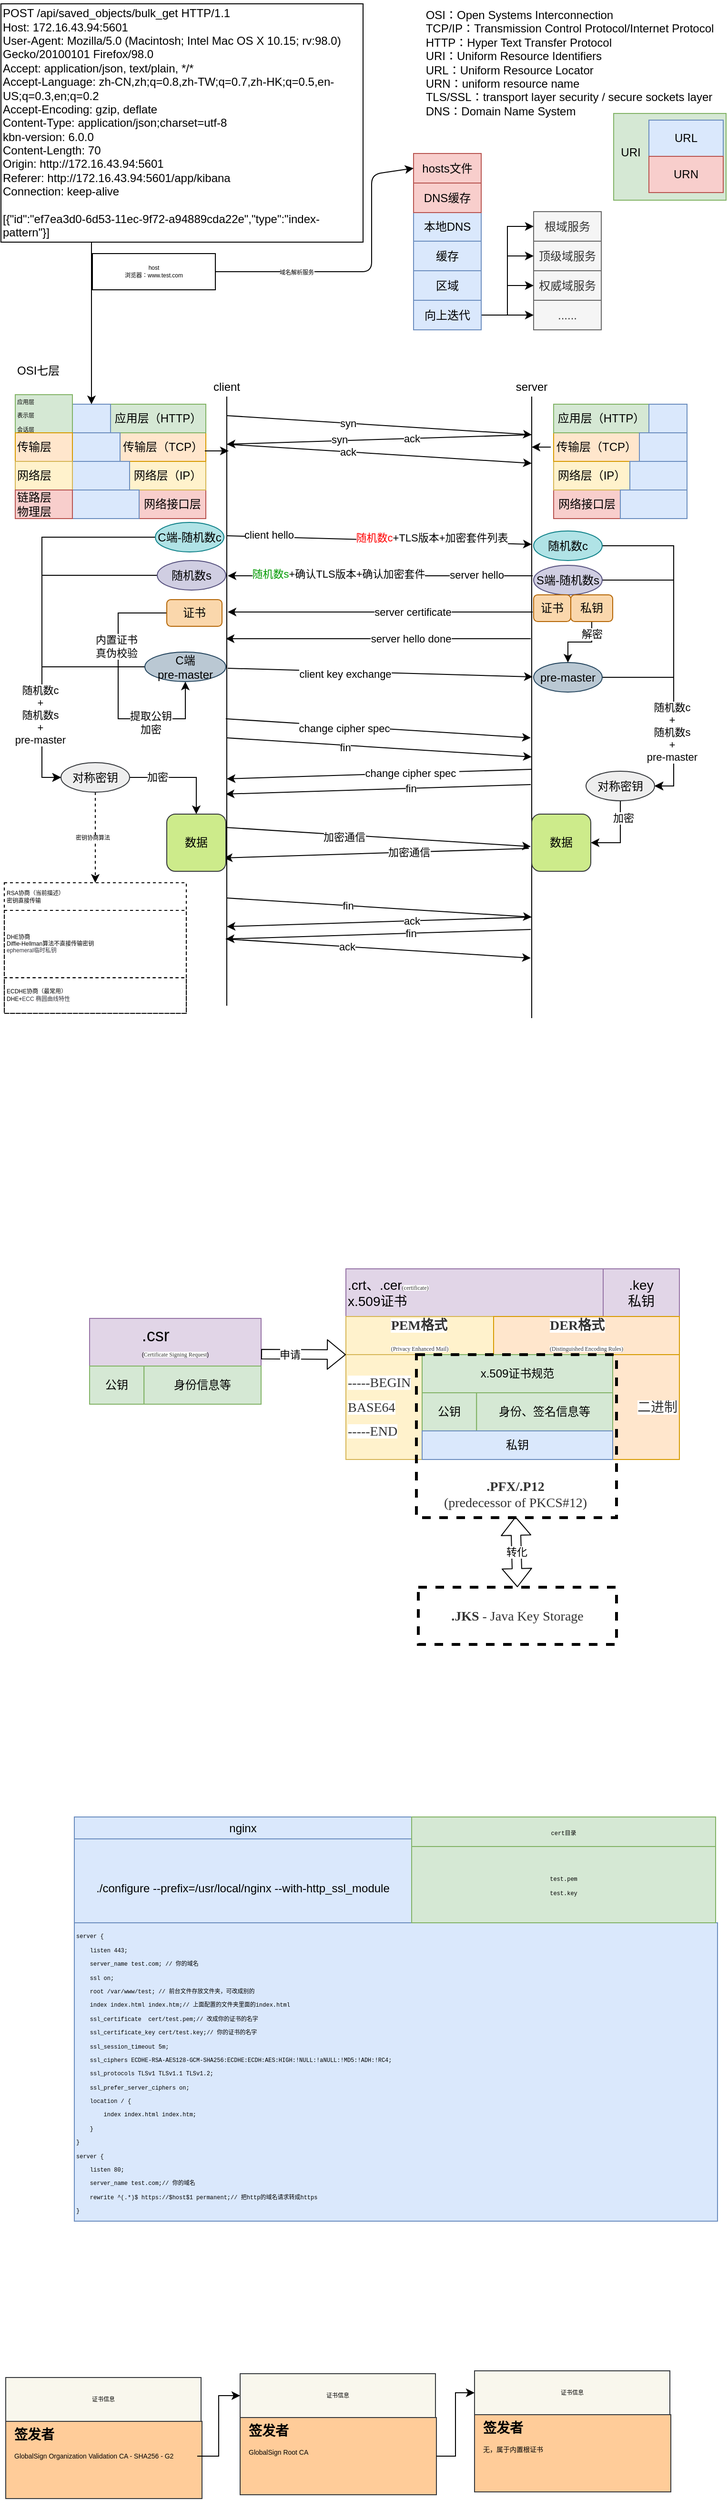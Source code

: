 <mxfile version="13.8.2" type="device"><diagram id="vs9ZXwXyqEQu5ruJ7bgq" name="Page-1"><mxGraphModel dx="1188" dy="549" grid="0" gridSize="10" guides="1" tooltips="1" connect="1" arrows="1" fold="1" page="1" pageScale="1" pageWidth="827" pageHeight="1169" math="0" shadow="0"><root><mxCell id="0"/><mxCell id="1" parent="0"/><mxCell id="n-oqoYggXqsUw763lheK-3" value="&lt;div style=&quot;text-align: left&quot;&gt;&lt;div&gt;OSI：Open Systems Interconnection&lt;/div&gt;&lt;div&gt;TCP/IP：Transmission Control Protocol/Internet Protocol&lt;/div&gt;&lt;div&gt;HTTP：Hyper Text Transfer Protocol&lt;/div&gt;&lt;div&gt;URI：Uniform Resource Identifiers&lt;/div&gt;&lt;div&gt;URL：Uniform Resource Locator&lt;/div&gt;&lt;div&gt;URN：uniform resource name&lt;/div&gt;&lt;div&gt;TLS/SSL：transport layer security / secure sockets layer&lt;/div&gt;&lt;div&gt;DNS：Domain Name System&amp;nbsp;&amp;nbsp;&lt;/div&gt;&lt;/div&gt;" style="text;html=1;strokeColor=none;fillColor=none;align=center;verticalAlign=middle;whiteSpace=wrap;rounded=0;" vertex="1" parent="1"><mxGeometry x="482" y="16" width="330" height="132" as="geometry"/></mxCell><mxCell id="n-oqoYggXqsUw763lheK-21" value="" style="group" vertex="1" connectable="0" parent="1"><mxGeometry x="125" y="440" width="140" height="120" as="geometry"/></mxCell><mxCell id="n-oqoYggXqsUw763lheK-7" value="网络接口层" style="rounded=0;whiteSpace=wrap;html=1;fillColor=#f8cecc;strokeColor=#b85450;" vertex="1" parent="n-oqoYggXqsUw763lheK-21"><mxGeometry x="70" y="90" width="70" height="30" as="geometry"/></mxCell><mxCell id="n-oqoYggXqsUw763lheK-8" value="网络层（IP）" style="rounded=0;whiteSpace=wrap;html=1;fillColor=#fff2cc;strokeColor=#d6b656;" vertex="1" parent="n-oqoYggXqsUw763lheK-21"><mxGeometry x="60" y="60" width="80" height="30" as="geometry"/></mxCell><mxCell id="n-oqoYggXqsUw763lheK-9" value="传输层（TCP）" style="rounded=0;whiteSpace=wrap;html=1;fillColor=#ffe6cc;strokeColor=#d79b00;" vertex="1" parent="n-oqoYggXqsUw763lheK-21"><mxGeometry x="50" y="30" width="90" height="30" as="geometry"/></mxCell><mxCell id="n-oqoYggXqsUw763lheK-10" value="应用层（HTTP）" style="rounded=0;whiteSpace=wrap;html=1;fillColor=#d5e8d4;strokeColor=#82b366;" vertex="1" parent="n-oqoYggXqsUw763lheK-21"><mxGeometry x="40" width="100" height="30" as="geometry"/></mxCell><mxCell id="n-oqoYggXqsUw763lheK-17" value="" style="rounded=0;whiteSpace=wrap;html=1;fillColor=#dae8fc;strokeColor=#6c8ebf;" vertex="1" parent="n-oqoYggXqsUw763lheK-21"><mxGeometry width="40" height="30" as="geometry"/></mxCell><mxCell id="n-oqoYggXqsUw763lheK-18" value="" style="rounded=0;whiteSpace=wrap;html=1;fillColor=#dae8fc;strokeColor=#6c8ebf;" vertex="1" parent="n-oqoYggXqsUw763lheK-21"><mxGeometry y="30" width="50" height="30" as="geometry"/></mxCell><mxCell id="n-oqoYggXqsUw763lheK-19" value="" style="rounded=0;whiteSpace=wrap;html=1;fillColor=#dae8fc;strokeColor=#6c8ebf;" vertex="1" parent="n-oqoYggXqsUw763lheK-21"><mxGeometry y="60" width="60" height="30" as="geometry"/></mxCell><mxCell id="n-oqoYggXqsUw763lheK-20" value="" style="rounded=0;whiteSpace=wrap;html=1;fillColor=#dae8fc;strokeColor=#6c8ebf;" vertex="1" parent="n-oqoYggXqsUw763lheK-21"><mxGeometry y="90" width="70" height="30" as="geometry"/></mxCell><mxCell id="n-oqoYggXqsUw763lheK-22" value="" style="group" vertex="1" connectable="0" parent="1"><mxGeometry x="630" y="440" width="140" height="120" as="geometry"/></mxCell><mxCell id="n-oqoYggXqsUw763lheK-1" value="网络接口层" style="rounded=0;whiteSpace=wrap;html=1;fillColor=#f8cecc;strokeColor=#b85450;" vertex="1" parent="n-oqoYggXqsUw763lheK-22"><mxGeometry y="90" width="70" height="30" as="geometry"/></mxCell><mxCell id="n-oqoYggXqsUw763lheK-4" value="网络层（IP）" style="rounded=0;whiteSpace=wrap;html=1;fillColor=#fff2cc;strokeColor=#d6b656;" vertex="1" parent="n-oqoYggXqsUw763lheK-22"><mxGeometry y="60" width="80" height="30" as="geometry"/></mxCell><mxCell id="n-oqoYggXqsUw763lheK-5" value="传输层（TCP）" style="rounded=0;whiteSpace=wrap;html=1;fillColor=#ffe6cc;strokeColor=#d79b00;" vertex="1" parent="n-oqoYggXqsUw763lheK-22"><mxGeometry y="30" width="90" height="30" as="geometry"/></mxCell><mxCell id="n-oqoYggXqsUw763lheK-6" value="应用层（HTTP）" style="rounded=0;whiteSpace=wrap;html=1;fillColor=#d5e8d4;strokeColor=#82b366;" vertex="1" parent="n-oqoYggXqsUw763lheK-22"><mxGeometry width="100" height="30" as="geometry"/></mxCell><mxCell id="n-oqoYggXqsUw763lheK-11" value="" style="rounded=0;whiteSpace=wrap;html=1;fillColor=#dae8fc;strokeColor=#6c8ebf;" vertex="1" parent="n-oqoYggXqsUw763lheK-22"><mxGeometry x="100" width="40" height="30" as="geometry"/></mxCell><mxCell id="n-oqoYggXqsUw763lheK-12" value="" style="rounded=0;whiteSpace=wrap;html=1;fillColor=#dae8fc;strokeColor=#6c8ebf;" vertex="1" parent="n-oqoYggXqsUw763lheK-22"><mxGeometry x="90" y="30" width="50" height="30" as="geometry"/></mxCell><mxCell id="n-oqoYggXqsUw763lheK-13" value="" style="rounded=0;whiteSpace=wrap;html=1;fillColor=#dae8fc;strokeColor=#6c8ebf;" vertex="1" parent="n-oqoYggXqsUw763lheK-22"><mxGeometry x="80" y="60" width="60" height="30" as="geometry"/></mxCell><mxCell id="n-oqoYggXqsUw763lheK-14" value="" style="rounded=0;whiteSpace=wrap;html=1;fillColor=#dae8fc;strokeColor=#6c8ebf;" vertex="1" parent="n-oqoYggXqsUw763lheK-22"><mxGeometry x="70" y="90" width="70" height="30" as="geometry"/></mxCell><mxCell id="n-oqoYggXqsUw763lheK-23" value="OSI七层" style="text;html=1;strokeColor=none;fillColor=none;align=left;verticalAlign=middle;whiteSpace=wrap;rounded=0;" vertex="1" parent="1"><mxGeometry x="65" y="390" width="60" height="30" as="geometry"/></mxCell><mxCell id="n-oqoYggXqsUw763lheK-24" value="&lt;font style=&quot;font-size: 6px&quot;&gt;应用层&lt;br&gt;表示层&lt;br&gt;会话层&lt;/font&gt;" style="text;html=1;strokeColor=#82b366;fillColor=#d5e8d4;align=left;verticalAlign=middle;whiteSpace=wrap;rounded=0;" vertex="1" parent="1"><mxGeometry x="65" y="430" width="60" height="40" as="geometry"/></mxCell><mxCell id="n-oqoYggXqsUw763lheK-25" value="传输层" style="text;html=1;strokeColor=#d79b00;fillColor=#ffe6cc;align=left;verticalAlign=middle;whiteSpace=wrap;rounded=0;" vertex="1" parent="1"><mxGeometry x="65" y="470" width="60" height="30" as="geometry"/></mxCell><mxCell id="n-oqoYggXqsUw763lheK-26" value="网络层" style="text;html=1;strokeColor=#d6b656;fillColor=#fff2cc;align=left;verticalAlign=middle;whiteSpace=wrap;rounded=0;" vertex="1" parent="1"><mxGeometry x="65" y="500" width="60" height="30" as="geometry"/></mxCell><mxCell id="n-oqoYggXqsUw763lheK-27" value="链路层&lt;br&gt;物理层" style="text;html=1;strokeColor=#b85450;fillColor=#f8cecc;align=left;verticalAlign=middle;whiteSpace=wrap;rounded=0;" vertex="1" parent="1"><mxGeometry x="65" y="530" width="60" height="30" as="geometry"/></mxCell><mxCell id="n-oqoYggXqsUw763lheK-30" style="edgeStyle=orthogonalEdgeStyle;rounded=0;orthogonalLoop=1;jettySize=auto;html=1;entryX=0.5;entryY=0;entryDx=0;entryDy=0;exitX=0.25;exitY=1;exitDx=0;exitDy=0;" edge="1" parent="1" source="n-oqoYggXqsUw763lheK-28" target="n-oqoYggXqsUw763lheK-17"><mxGeometry relative="1" as="geometry"/></mxCell><mxCell id="n-oqoYggXqsUw763lheK-28" value="&lt;div&gt;POST /api/saved_objects/bulk_get HTTP/1.1&lt;/div&gt;&lt;div&gt;Host: 172.16.43.94:5601&lt;/div&gt;&lt;div&gt;User-Agent: Mozilla/5.0 (Macintosh; Intel Mac OS X 10.15; rv:98.0) Gecko/20100101 Firefox/98.0&lt;/div&gt;&lt;div&gt;Accept: application/json, text/plain, */*&lt;/div&gt;&lt;div&gt;Accept-Language: zh-CN,zh;q=0.8,zh-TW;q=0.7,zh-HK;q=0.5,en-US;q=0.3,en;q=0.2&lt;/div&gt;&lt;div&gt;Accept-Encoding: gzip, deflate&lt;/div&gt;&lt;div&gt;Content-Type: application/json;charset=utf-8&lt;/div&gt;&lt;div&gt;kbn-version: 6.0.0&lt;/div&gt;&lt;div&gt;Content-Length: 70&lt;/div&gt;&lt;div&gt;Origin: http://172.16.43.94:5601&lt;/div&gt;&lt;div&gt;Referer: http://172.16.43.94:5601/app/kibana&lt;/div&gt;&lt;div&gt;Connection: keep-alive&lt;/div&gt;&lt;div&gt;&lt;br&gt;&lt;/div&gt;&lt;div&gt;[{&quot;id&quot;:&quot;ef7ea3d0-6d53-11ec-9f72-a94889cda22e&quot;,&quot;type&quot;:&quot;index-pattern&quot;}]&lt;/div&gt;" style="rounded=0;whiteSpace=wrap;html=1;fillColor=none;align=left;" vertex="1" parent="1"><mxGeometry x="50" y="20" width="380" height="250" as="geometry"/></mxCell><mxCell id="n-oqoYggXqsUw763lheK-31" value="" style="endArrow=none;html=1;" edge="1" parent="1"><mxGeometry width="50" height="50" relative="1" as="geometry"><mxPoint x="287" y="1071" as="sourcePoint"/><mxPoint x="287" y="432" as="targetPoint"/></mxGeometry></mxCell><mxCell id="n-oqoYggXqsUw763lheK-32" value="" style="endArrow=none;html=1;" edge="1" parent="1"><mxGeometry width="50" height="50" relative="1" as="geometry"><mxPoint x="607" y="1084" as="sourcePoint"/><mxPoint x="607" y="432" as="targetPoint"/></mxGeometry></mxCell><mxCell id="n-oqoYggXqsUw763lheK-34" style="edgeStyle=orthogonalEdgeStyle;rounded=0;orthogonalLoop=1;jettySize=auto;html=1;exitX=0;exitY=0.5;exitDx=0;exitDy=0;" edge="1" parent="1"><mxGeometry relative="1" as="geometry"><mxPoint x="607" y="485" as="targetPoint"/><mxPoint x="627" y="485" as="sourcePoint"/></mxGeometry></mxCell><mxCell id="n-oqoYggXqsUw763lheK-35" style="edgeStyle=orthogonalEdgeStyle;rounded=0;orthogonalLoop=1;jettySize=auto;html=1;" edge="1" parent="1"><mxGeometry relative="1" as="geometry"><mxPoint x="289" y="489" as="targetPoint"/><mxPoint x="264" y="489" as="sourcePoint"/></mxGeometry></mxCell><mxCell id="n-oqoYggXqsUw763lheK-36" value="client" style="text;html=1;strokeColor=none;fillColor=none;align=center;verticalAlign=middle;whiteSpace=wrap;rounded=0;" vertex="1" parent="1"><mxGeometry x="267" y="412" width="40" height="20" as="geometry"/></mxCell><mxCell id="n-oqoYggXqsUw763lheK-37" value="server" style="text;html=1;strokeColor=none;fillColor=none;align=center;verticalAlign=middle;whiteSpace=wrap;rounded=0;" vertex="1" parent="1"><mxGeometry x="587" y="412" width="40" height="20" as="geometry"/></mxCell><mxCell id="n-oqoYggXqsUw763lheK-38" value="" style="endArrow=classic;html=1;" edge="1" parent="1"><mxGeometry width="50" height="50" relative="1" as="geometry"><mxPoint x="287" y="452" as="sourcePoint"/><mxPoint x="607" y="472" as="targetPoint"/></mxGeometry></mxCell><mxCell id="n-oqoYggXqsUw763lheK-39" value="syn" style="edgeLabel;html=1;align=center;verticalAlign=middle;resizable=0;points=[];" vertex="1" connectable="0" parent="n-oqoYggXqsUw763lheK-38"><mxGeometry x="-0.212" relative="1" as="geometry"><mxPoint as="offset"/></mxGeometry></mxCell><mxCell id="n-oqoYggXqsUw763lheK-40" value="" style="endArrow=classic;html=1;" edge="1" parent="1"><mxGeometry width="50" height="50" relative="1" as="geometry"><mxPoint x="287" y="482" as="sourcePoint"/><mxPoint x="607" y="502" as="targetPoint"/></mxGeometry></mxCell><mxCell id="n-oqoYggXqsUw763lheK-41" value="ack" style="edgeLabel;html=1;align=center;verticalAlign=middle;resizable=0;points=[];" vertex="1" connectable="0" parent="n-oqoYggXqsUw763lheK-40"><mxGeometry x="-0.212" relative="1" as="geometry"><mxPoint as="offset"/></mxGeometry></mxCell><mxCell id="n-oqoYggXqsUw763lheK-42" value="" style="endArrow=classic;html=1;" edge="1" parent="1"><mxGeometry width="50" height="50" relative="1" as="geometry"><mxPoint x="607" y="472" as="sourcePoint"/><mxPoint x="287" y="482" as="targetPoint"/></mxGeometry></mxCell><mxCell id="n-oqoYggXqsUw763lheK-43" value="ack" style="edgeLabel;html=1;align=center;verticalAlign=middle;resizable=0;points=[];" vertex="1" connectable="0" parent="n-oqoYggXqsUw763lheK-42"><mxGeometry x="-0.212" relative="1" as="geometry"><mxPoint as="offset"/></mxGeometry></mxCell><mxCell id="n-oqoYggXqsUw763lheK-44" value="syn" style="edgeLabel;html=1;align=center;verticalAlign=middle;resizable=0;points=[];" vertex="1" connectable="0" parent="n-oqoYggXqsUw763lheK-42"><mxGeometry x="0.262" y="-2" relative="1" as="geometry"><mxPoint as="offset"/></mxGeometry></mxCell><mxCell id="n-oqoYggXqsUw763lheK-45" value="" style="endArrow=classic;html=1;" edge="1" parent="1"><mxGeometry width="50" height="50" relative="1" as="geometry"><mxPoint x="287" y="958" as="sourcePoint"/><mxPoint x="607" y="978" as="targetPoint"/></mxGeometry></mxCell><mxCell id="n-oqoYggXqsUw763lheK-46" value="fin" style="edgeLabel;html=1;align=center;verticalAlign=middle;resizable=0;points=[];" vertex="1" connectable="0" parent="n-oqoYggXqsUw763lheK-45"><mxGeometry x="-0.212" relative="1" as="geometry"><mxPoint as="offset"/></mxGeometry></mxCell><mxCell id="n-oqoYggXqsUw763lheK-47" value="" style="endArrow=classic;html=1;" edge="1" parent="1"><mxGeometry width="50" height="50" relative="1" as="geometry"><mxPoint x="286" y="1001" as="sourcePoint"/><mxPoint x="606" y="1021" as="targetPoint"/></mxGeometry></mxCell><mxCell id="n-oqoYggXqsUw763lheK-48" value="ack" style="edgeLabel;html=1;align=center;verticalAlign=middle;resizable=0;points=[];" vertex="1" connectable="0" parent="n-oqoYggXqsUw763lheK-47"><mxGeometry x="-0.212" relative="1" as="geometry"><mxPoint as="offset"/></mxGeometry></mxCell><mxCell id="n-oqoYggXqsUw763lheK-49" value="" style="endArrow=classic;html=1;" edge="1" parent="1"><mxGeometry width="50" height="50" relative="1" as="geometry"><mxPoint x="607" y="978" as="sourcePoint"/><mxPoint x="287" y="988" as="targetPoint"/></mxGeometry></mxCell><mxCell id="n-oqoYggXqsUw763lheK-50" value="ack" style="edgeLabel;html=1;align=center;verticalAlign=middle;resizable=0;points=[];" vertex="1" connectable="0" parent="n-oqoYggXqsUw763lheK-49"><mxGeometry x="-0.212" relative="1" as="geometry"><mxPoint as="offset"/></mxGeometry></mxCell><mxCell id="n-oqoYggXqsUw763lheK-52" value="" style="endArrow=classic;html=1;" edge="1" parent="1"><mxGeometry width="50" height="50" relative="1" as="geometry"><mxPoint x="606" y="991" as="sourcePoint"/><mxPoint x="286" y="1001" as="targetPoint"/></mxGeometry></mxCell><mxCell id="n-oqoYggXqsUw763lheK-53" value="fin" style="edgeLabel;html=1;align=center;verticalAlign=middle;resizable=0;points=[];" vertex="1" connectable="0" parent="n-oqoYggXqsUw763lheK-52"><mxGeometry x="-0.212" relative="1" as="geometry"><mxPoint as="offset"/></mxGeometry></mxCell><mxCell id="n-oqoYggXqsUw763lheK-89" value="" style="group" vertex="1" connectable="0" parent="1"><mxGeometry x="127" y="1922" width="675" height="424" as="geometry"/></mxCell><mxCell id="n-oqoYggXqsUw763lheK-84" value="&lt;div&gt;&lt;br/&gt;                ./configure --prefix=/usr/local/nginx --with-http_ssl_module&lt;br/&gt;              &lt;/div&gt;" style="rounded=0;whiteSpace=wrap;html=1;strokeWidth=1;fillColor=#dae8fc;strokeColor=#6c8ebf;" vertex="1" parent="n-oqoYggXqsUw763lheK-89"><mxGeometry y="23" width="354" height="88" as="geometry"/></mxCell><mxCell id="n-oqoYggXqsUw763lheK-85" value="&lt;pre style=&quot;margin-top: 0px ; margin-bottom: 0px ; padding: 0px ; transition-duration: 0.2s ; overflow: auto ; font-family: &amp;#34;courier new&amp;#34; , serif ; overflow-wrap: break-word&quot;&gt;&lt;font style=&quot;font-size: 6px&quot;&gt;server {&lt;br&gt;    listen 443;&lt;br&gt;    server_name test.com; // 你的域名&lt;br&gt;    ssl on;&lt;br&gt;    root /var/www/test; // 前台文件存放文件夹，可改成别的&lt;br&gt;    index index.html index.htm;// 上面配置的文件夹里面的index.html&lt;br&gt;    ssl_certificate  cert/test.pem;// 改成你的证书的名字&lt;br&gt;    ssl_certificate_key cert/test.key;// 你的证书的名字&lt;br&gt;    ssl_session_timeout 5m;&lt;br&gt;    ssl_ciphers ECDHE-RSA-AES128-GCM-SHA256:ECDHE:ECDH:AES:HIGH:!NULL:!aNULL:!MD5:!ADH:!RC4;&lt;br&gt;    ssl_protocols TLSv1 TLSv1.1 TLSv1.2;&lt;br&gt;    ssl_prefer_server_ciphers on;&lt;br&gt;    location / {&lt;br&gt;        index index.html index.htm;&lt;br&gt;    }&lt;br&gt;}&lt;br&gt;server {&lt;br&gt;    listen 80;&lt;br&gt;    server_name test.com;// 你的域名&lt;br&gt;    rewrite ^(.*)$ https://$host$1 permanent;// 把http的域名请求转成https&lt;br&gt;}&lt;/font&gt;&lt;/pre&gt;" style="rounded=0;whiteSpace=wrap;html=1;strokeWidth=1;fillColor=#dae8fc;align=left;strokeColor=#6c8ebf;" vertex="1" parent="n-oqoYggXqsUw763lheK-89"><mxGeometry y="111" width="675" height="313" as="geometry"/></mxCell><mxCell id="n-oqoYggXqsUw763lheK-86" value="&lt;div&gt;nginx&lt;/div&gt;" style="rounded=0;whiteSpace=wrap;html=1;strokeWidth=1;fillColor=#dae8fc;strokeColor=#6c8ebf;" vertex="1" parent="n-oqoYggXqsUw763lheK-89"><mxGeometry width="354" height="23" as="geometry"/></mxCell><mxCell id="n-oqoYggXqsUw763lheK-87" value="&lt;pre style=&quot;text-align: left ; margin-top: 0px ; margin-bottom: 0px ; padding: 0px ; transition-duration: 0.2s ; overflow: auto ; font-family: &amp;#34;courier new&amp;#34; , serif ; overflow-wrap: break-word&quot;&gt;&lt;span style=&quot;font-size: 6px ; white-space: normal&quot;&gt;test.pem&lt;/span&gt;&lt;br&gt;&lt;/pre&gt;&lt;pre style=&quot;text-align: left ; margin-top: 0px ; margin-bottom: 0px ; padding: 0px ; transition-duration: 0.2s ; overflow: auto ; font-family: &amp;#34;courier new&amp;#34; , serif ; overflow-wrap: break-word&quot;&gt;&lt;font style=&quot;font-size: 6px&quot;&gt;test.key&lt;/font&gt;&lt;/pre&gt;" style="rounded=0;whiteSpace=wrap;html=1;strokeWidth=1;fillColor=#d5e8d4;strokeColor=#82b366;" vertex="1" parent="n-oqoYggXqsUw763lheK-89"><mxGeometry x="354" y="31" width="319" height="80" as="geometry"/></mxCell><mxCell id="n-oqoYggXqsUw763lheK-88" value="&lt;pre style=&quot;text-align: left ; margin-top: 0px ; margin-bottom: 0px ; padding: 0px ; transition-duration: 0.2s ; overflow: auto ; font-family: &amp;#34;courier new&amp;#34; , serif ; overflow-wrap: break-word&quot;&gt;&lt;font style=&quot;font-size: 6px&quot;&gt;cert目录&lt;/font&gt;&lt;/pre&gt;" style="rounded=0;whiteSpace=wrap;html=1;strokeWidth=1;fillColor=#d5e8d4;strokeColor=#82b366;" vertex="1" parent="n-oqoYggXqsUw763lheK-89"><mxGeometry x="354" width="319" height="31" as="geometry"/></mxCell><mxCell id="n-oqoYggXqsUw763lheK-116" value="" style="group" vertex="1" connectable="0" parent="n-oqoYggXqsUw763lheK-89"><mxGeometry x="356" y="-1745" width="197" height="185" as="geometry"/></mxCell><mxCell id="n-oqoYggXqsUw763lheK-117" value="" style="group" vertex="1" connectable="0" parent="n-oqoYggXqsUw763lheK-116"><mxGeometry x="126" y="61" width="71" height="124" as="geometry"/></mxCell><mxCell id="n-oqoYggXqsUw763lheK-118" value="根域服务" style="rounded=0;whiteSpace=wrap;html=1;strokeWidth=1;fillColor=#f5f5f5;strokeColor=#666666;fontColor=#333333;" vertex="1" parent="n-oqoYggXqsUw763lheK-117"><mxGeometry width="71" height="31" as="geometry"/></mxCell><mxCell id="n-oqoYggXqsUw763lheK-119" value="顶级域服务" style="rounded=0;whiteSpace=wrap;html=1;strokeWidth=1;fillColor=#f5f5f5;strokeColor=#666666;fontColor=#333333;" vertex="1" parent="n-oqoYggXqsUw763lheK-117"><mxGeometry y="31" width="71" height="31" as="geometry"/></mxCell><mxCell id="n-oqoYggXqsUw763lheK-120" value="权威域服务" style="rounded=0;whiteSpace=wrap;html=1;strokeWidth=1;fillColor=#f5f5f5;strokeColor=#666666;fontColor=#333333;" vertex="1" parent="n-oqoYggXqsUw763lheK-117"><mxGeometry y="62" width="71" height="31" as="geometry"/></mxCell><mxCell id="n-oqoYggXqsUw763lheK-121" value="......" style="rounded=0;whiteSpace=wrap;html=1;strokeWidth=1;fillColor=#f5f5f5;strokeColor=#666666;fontColor=#333333;" vertex="1" parent="n-oqoYggXqsUw763lheK-117"><mxGeometry y="93" width="71" height="31" as="geometry"/></mxCell><mxCell id="n-oqoYggXqsUw763lheK-122" style="edgeStyle=orthogonalEdgeStyle;rounded=0;orthogonalLoop=1;jettySize=auto;html=1;entryX=0;entryY=0.5;entryDx=0;entryDy=0;" edge="1" parent="n-oqoYggXqsUw763lheK-116" source="n-oqoYggXqsUw763lheK-130" target="n-oqoYggXqsUw763lheK-118"><mxGeometry relative="1" as="geometry"/></mxCell><mxCell id="n-oqoYggXqsUw763lheK-123" style="edgeStyle=orthogonalEdgeStyle;rounded=0;orthogonalLoop=1;jettySize=auto;html=1;entryX=0;entryY=0.5;entryDx=0;entryDy=0;" edge="1" parent="n-oqoYggXqsUw763lheK-116" source="n-oqoYggXqsUw763lheK-130" target="n-oqoYggXqsUw763lheK-119"><mxGeometry relative="1" as="geometry"/></mxCell><mxCell id="n-oqoYggXqsUw763lheK-124" style="edgeStyle=orthogonalEdgeStyle;rounded=0;orthogonalLoop=1;jettySize=auto;html=1;entryX=0;entryY=0.5;entryDx=0;entryDy=0;" edge="1" parent="n-oqoYggXqsUw763lheK-116" source="n-oqoYggXqsUw763lheK-130" target="n-oqoYggXqsUw763lheK-120"><mxGeometry relative="1" as="geometry"/></mxCell><mxCell id="n-oqoYggXqsUw763lheK-125" style="edgeStyle=orthogonalEdgeStyle;rounded=0;orthogonalLoop=1;jettySize=auto;html=1;" edge="1" parent="n-oqoYggXqsUw763lheK-116" source="n-oqoYggXqsUw763lheK-130" target="n-oqoYggXqsUw763lheK-121"><mxGeometry relative="1" as="geometry"/></mxCell><mxCell id="n-oqoYggXqsUw763lheK-126" value="" style="group" vertex="1" connectable="0" parent="n-oqoYggXqsUw763lheK-116"><mxGeometry y="61" width="71" height="124" as="geometry"/></mxCell><mxCell id="n-oqoYggXqsUw763lheK-127" value="本地DNS" style="rounded=0;whiteSpace=wrap;html=1;strokeWidth=1;fillColor=#dae8fc;strokeColor=#6c8ebf;" vertex="1" parent="n-oqoYggXqsUw763lheK-126"><mxGeometry width="71" height="31" as="geometry"/></mxCell><mxCell id="n-oqoYggXqsUw763lheK-128" value="缓存" style="rounded=0;whiteSpace=wrap;html=1;strokeWidth=1;fillColor=#dae8fc;strokeColor=#6c8ebf;" vertex="1" parent="n-oqoYggXqsUw763lheK-126"><mxGeometry y="31" width="71" height="31" as="geometry"/></mxCell><mxCell id="n-oqoYggXqsUw763lheK-129" value="区域" style="rounded=0;whiteSpace=wrap;html=1;strokeWidth=1;fillColor=#dae8fc;strokeColor=#6c8ebf;" vertex="1" parent="n-oqoYggXqsUw763lheK-126"><mxGeometry y="62" width="71" height="31" as="geometry"/></mxCell><mxCell id="n-oqoYggXqsUw763lheK-130" value="向上迭代" style="rounded=0;whiteSpace=wrap;html=1;strokeWidth=1;fillColor=#dae8fc;strokeColor=#6c8ebf;" vertex="1" parent="n-oqoYggXqsUw763lheK-126"><mxGeometry y="93" width="71" height="31" as="geometry"/></mxCell><mxCell id="n-oqoYggXqsUw763lheK-131" value="" style="group" vertex="1" connectable="0" parent="n-oqoYggXqsUw763lheK-116"><mxGeometry width="71" height="62" as="geometry"/></mxCell><mxCell id="n-oqoYggXqsUw763lheK-132" value="hosts文件" style="rounded=0;whiteSpace=wrap;html=1;strokeWidth=1;fillColor=#f8cecc;strokeColor=#b85450;" vertex="1" parent="n-oqoYggXqsUw763lheK-131"><mxGeometry width="71" height="31" as="geometry"/></mxCell><mxCell id="n-oqoYggXqsUw763lheK-133" value="DNS缓存" style="rounded=0;whiteSpace=wrap;html=1;strokeWidth=1;fillColor=#f8cecc;strokeColor=#b85450;" vertex="1" parent="n-oqoYggXqsUw763lheK-131"><mxGeometry y="31" width="71" height="31" as="geometry"/></mxCell><mxCell id="n-oqoYggXqsUw763lheK-96" value="" style="group" vertex="1" connectable="0" parent="1"><mxGeometry x="693" y="135" width="118" height="91" as="geometry"/></mxCell><mxCell id="n-oqoYggXqsUw763lheK-94" value="" style="rounded=0;whiteSpace=wrap;html=1;strokeWidth=1;fillColor=#d5e8d4;strokeColor=#82b366;" vertex="1" parent="n-oqoYggXqsUw763lheK-96"><mxGeometry width="118" height="91" as="geometry"/></mxCell><mxCell id="n-oqoYggXqsUw763lheK-91" value="URL" style="rounded=0;whiteSpace=wrap;html=1;strokeWidth=1;fillColor=#dae8fc;strokeColor=#6c8ebf;" vertex="1" parent="n-oqoYggXqsUw763lheK-96"><mxGeometry x="37" y="7" width="78" height="38" as="geometry"/></mxCell><mxCell id="n-oqoYggXqsUw763lheK-92" value="URN" style="rounded=0;whiteSpace=wrap;html=1;strokeWidth=1;fillColor=#f8cecc;strokeColor=#b85450;" vertex="1" parent="n-oqoYggXqsUw763lheK-96"><mxGeometry x="37" y="45" width="78" height="38" as="geometry"/></mxCell><mxCell id="n-oqoYggXqsUw763lheK-95" value="URI" style="text;html=1;strokeColor=none;fillColor=none;align=center;verticalAlign=middle;whiteSpace=wrap;rounded=0;" vertex="1" parent="n-oqoYggXqsUw763lheK-96"><mxGeometry y="31" width="36" height="20" as="geometry"/></mxCell><mxCell id="n-oqoYggXqsUw763lheK-137" value="&lt;font color=&quot;#ff0000&quot;&gt;随机数c&lt;/font&gt;+TLS版本+加密套件列表" style="endArrow=classic;html=1;" edge="1" parent="1"><mxGeometry x="0.342" y="4" width="50" height="50" relative="1" as="geometry"><mxPoint x="287" y="578" as="sourcePoint"/><mxPoint x="607" y="587" as="targetPoint"/><mxPoint as="offset"/></mxGeometry></mxCell><mxCell id="n-oqoYggXqsUw763lheK-150" value="client hello" style="edgeLabel;html=1;align=center;verticalAlign=middle;resizable=0;points=[];" vertex="1" connectable="0" parent="n-oqoYggXqsUw763lheK-137"><mxGeometry x="-0.726" y="2" relative="1" as="geometry"><mxPoint as="offset"/></mxGeometry></mxCell><mxCell id="n-oqoYggXqsUw763lheK-139" value="" style="endArrow=classic;html=1;" edge="1" parent="1"><mxGeometry width="50" height="50" relative="1" as="geometry"><mxPoint x="288" y="717" as="sourcePoint"/><mxPoint x="608" y="726" as="targetPoint"/></mxGeometry></mxCell><mxCell id="n-oqoYggXqsUw763lheK-140" value="client key exchange" style="edgeLabel;html=1;align=center;verticalAlign=middle;resizable=0;points=[];" vertex="1" connectable="0" parent="n-oqoYggXqsUw763lheK-139"><mxGeometry x="-0.212" relative="1" as="geometry"><mxPoint x="-2.75" y="2.14" as="offset"/></mxGeometry></mxCell><mxCell id="n-oqoYggXqsUw763lheK-141" value="" style="endArrow=classic;html=1;" edge="1" parent="1"><mxGeometry width="50" height="50" relative="1" as="geometry"><mxPoint x="608" y="620" as="sourcePoint"/><mxPoint x="288" y="620" as="targetPoint"/></mxGeometry></mxCell><mxCell id="n-oqoYggXqsUw763lheK-142" value="server hello" style="edgeLabel;html=1;align=center;verticalAlign=middle;resizable=0;points=[];" vertex="1" connectable="0" parent="n-oqoYggXqsUw763lheK-141"><mxGeometry x="-0.212" relative="1" as="geometry"><mxPoint x="66.94" y="-0.94" as="offset"/></mxGeometry></mxCell><mxCell id="n-oqoYggXqsUw763lheK-151" value="&lt;font color=&quot;#009900&quot;&gt;随机数s&lt;/font&gt;+确认TLS版本+确认加密套件" style="edgeLabel;html=1;align=center;verticalAlign=middle;resizable=0;points=[];" vertex="1" connectable="0" parent="n-oqoYggXqsUw763lheK-141"><mxGeometry x="0.7" relative="1" as="geometry"><mxPoint x="67.87" y="-2.5" as="offset"/></mxGeometry></mxCell><mxCell id="n-oqoYggXqsUw763lheK-144" value="" style="endArrow=classic;html=1;" edge="1" parent="1"><mxGeometry width="50" height="50" relative="1" as="geometry"><mxPoint x="608" y="658" as="sourcePoint"/><mxPoint x="288" y="658" as="targetPoint"/></mxGeometry></mxCell><mxCell id="n-oqoYggXqsUw763lheK-145" value="server certificate" style="edgeLabel;html=1;align=center;verticalAlign=middle;resizable=0;points=[];" vertex="1" connectable="0" parent="n-oqoYggXqsUw763lheK-144"><mxGeometry x="-0.212" relative="1" as="geometry"><mxPoint as="offset"/></mxGeometry></mxCell><mxCell id="n-oqoYggXqsUw763lheK-147" value="" style="endArrow=classic;html=1;" edge="1" parent="1"><mxGeometry width="50" height="50" relative="1" as="geometry"><mxPoint x="606" y="686" as="sourcePoint"/><mxPoint x="286" y="686" as="targetPoint"/></mxGeometry></mxCell><mxCell id="n-oqoYggXqsUw763lheK-148" value="server hello done" style="edgeLabel;html=1;align=center;verticalAlign=middle;resizable=0;points=[];" vertex="1" connectable="0" parent="n-oqoYggXqsUw763lheK-147"><mxGeometry x="-0.212" relative="1" as="geometry"><mxPoint as="offset"/></mxGeometry></mxCell><mxCell id="n-oqoYggXqsUw763lheK-152" value="" style="endArrow=classic;html=1;" edge="1" parent="1"><mxGeometry width="50" height="50" relative="1" as="geometry"><mxPoint x="286" y="770" as="sourcePoint"/><mxPoint x="606" y="790" as="targetPoint"/></mxGeometry></mxCell><mxCell id="n-oqoYggXqsUw763lheK-153" value="change cipher spec" style="edgeLabel;html=1;align=center;verticalAlign=middle;resizable=0;points=[];" vertex="1" connectable="0" parent="n-oqoYggXqsUw763lheK-152"><mxGeometry x="-0.212" relative="1" as="geometry"><mxPoint x="-2.75" y="2.14" as="offset"/></mxGeometry></mxCell><mxCell id="n-oqoYggXqsUw763lheK-154" value="" style="endArrow=classic;html=1;" edge="1" parent="1"><mxGeometry width="50" height="50" relative="1" as="geometry"><mxPoint x="287" y="790" as="sourcePoint"/><mxPoint x="607" y="810" as="targetPoint"/></mxGeometry></mxCell><mxCell id="n-oqoYggXqsUw763lheK-155" value="fin" style="edgeLabel;html=1;align=center;verticalAlign=middle;resizable=0;points=[];" vertex="1" connectable="0" parent="n-oqoYggXqsUw763lheK-154"><mxGeometry x="-0.212" relative="1" as="geometry"><mxPoint x="-2.75" y="2.14" as="offset"/></mxGeometry></mxCell><mxCell id="n-oqoYggXqsUw763lheK-156" value="" style="endArrow=classic;html=1;" edge="1" parent="1"><mxGeometry width="50" height="50" relative="1" as="geometry"><mxPoint x="607" y="823" as="sourcePoint"/><mxPoint x="287" y="833" as="targetPoint"/></mxGeometry></mxCell><mxCell id="n-oqoYggXqsUw763lheK-157" value="change cipher spec&amp;nbsp;" style="edgeLabel;html=1;align=center;verticalAlign=middle;resizable=0;points=[];" vertex="1" connectable="0" parent="n-oqoYggXqsUw763lheK-156"><mxGeometry x="-0.212" relative="1" as="geometry"><mxPoint as="offset"/></mxGeometry></mxCell><mxCell id="n-oqoYggXqsUw763lheK-158" value="" style="endArrow=classic;html=1;" edge="1" parent="1"><mxGeometry width="50" height="50" relative="1" as="geometry"><mxPoint x="606" y="839" as="sourcePoint"/><mxPoint x="286" y="849" as="targetPoint"/></mxGeometry></mxCell><mxCell id="n-oqoYggXqsUw763lheK-159" value="fin" style="edgeLabel;html=1;align=center;verticalAlign=middle;resizable=0;points=[];" vertex="1" connectable="0" parent="n-oqoYggXqsUw763lheK-158"><mxGeometry x="-0.212" relative="1" as="geometry"><mxPoint as="offset"/></mxGeometry></mxCell><mxCell id="n-oqoYggXqsUw763lheK-160" value="" style="endArrow=classic;html=1;" edge="1" parent="1"><mxGeometry width="50" height="50" relative="1" as="geometry"><mxPoint x="286" y="884" as="sourcePoint"/><mxPoint x="606" y="904" as="targetPoint"/></mxGeometry></mxCell><mxCell id="n-oqoYggXqsUw763lheK-161" value="加密通信" style="edgeLabel;html=1;align=center;verticalAlign=middle;resizable=0;points=[];" vertex="1" connectable="0" parent="n-oqoYggXqsUw763lheK-160"><mxGeometry x="-0.212" relative="1" as="geometry"><mxPoint x="-2.75" y="2.14" as="offset"/></mxGeometry></mxCell><mxCell id="n-oqoYggXqsUw763lheK-162" value="" style="endArrow=classic;html=1;" edge="1" parent="1"><mxGeometry width="50" height="50" relative="1" as="geometry"><mxPoint x="604" y="906" as="sourcePoint"/><mxPoint x="284" y="916" as="targetPoint"/></mxGeometry></mxCell><mxCell id="n-oqoYggXqsUw763lheK-163" value="加密通信" style="edgeLabel;html=1;align=center;verticalAlign=middle;resizable=0;points=[];" vertex="1" connectable="0" parent="n-oqoYggXqsUw763lheK-162"><mxGeometry x="-0.212" relative="1" as="geometry"><mxPoint as="offset"/></mxGeometry></mxCell><mxCell id="n-oqoYggXqsUw763lheK-171" style="edgeStyle=orthogonalEdgeStyle;rounded=0;orthogonalLoop=1;jettySize=auto;html=1;entryX=0;entryY=0.5;entryDx=0;entryDy=0;exitX=0;exitY=0.5;exitDx=0;exitDy=0;" edge="1" parent="1" source="n-oqoYggXqsUw763lheK-164" target="n-oqoYggXqsUw763lheK-166"><mxGeometry relative="1" as="geometry"/></mxCell><mxCell id="n-oqoYggXqsUw763lheK-164" value="C端-随机数c" style="ellipse;whiteSpace=wrap;html=1;strokeWidth=1;fillColor=#b0e3e6;strokeColor=#0e8088;" vertex="1" parent="1"><mxGeometry x="212" y="564" width="72" height="31" as="geometry"/></mxCell><mxCell id="n-oqoYggXqsUw763lheK-172" style="edgeStyle=orthogonalEdgeStyle;rounded=0;orthogonalLoop=1;jettySize=auto;html=1;entryX=0;entryY=0.5;entryDx=0;entryDy=0;exitX=0;exitY=0.5;exitDx=0;exitDy=0;" edge="1" parent="1" source="n-oqoYggXqsUw763lheK-165" target="n-oqoYggXqsUw763lheK-166"><mxGeometry relative="1" as="geometry"/></mxCell><mxCell id="n-oqoYggXqsUw763lheK-165" value="随机数s" style="ellipse;whiteSpace=wrap;html=1;strokeWidth=1;fillColor=#d0cee2;strokeColor=#56517e;" vertex="1" parent="1"><mxGeometry x="214" y="604" width="72" height="31" as="geometry"/></mxCell><mxCell id="n-oqoYggXqsUw763lheK-181" style="edgeStyle=orthogonalEdgeStyle;rounded=0;orthogonalLoop=1;jettySize=auto;html=1;entryX=0.5;entryY=0;entryDx=0;entryDy=0;" edge="1" parent="1" source="n-oqoYggXqsUw763lheK-166" target="n-oqoYggXqsUw763lheK-180"><mxGeometry relative="1" as="geometry"/></mxCell><mxCell id="n-oqoYggXqsUw763lheK-182" value="加密" style="edgeLabel;html=1;align=center;verticalAlign=middle;resizable=0;points=[];" vertex="1" connectable="0" parent="n-oqoYggXqsUw763lheK-181"><mxGeometry x="-0.465" y="2" relative="1" as="geometry"><mxPoint y="1" as="offset"/></mxGeometry></mxCell><mxCell id="n-oqoYggXqsUw763lheK-203" style="edgeStyle=orthogonalEdgeStyle;rounded=0;orthogonalLoop=1;jettySize=auto;html=1;entryX=0.5;entryY=0;entryDx=0;entryDy=0;fontFamily=Helvetica;fontSize=6;dashed=1;" edge="1" parent="1" source="n-oqoYggXqsUw763lheK-166" target="n-oqoYggXqsUw763lheK-199"><mxGeometry relative="1" as="geometry"/></mxCell><mxCell id="n-oqoYggXqsUw763lheK-204" value="密钥协商算法" style="edgeLabel;html=1;align=center;verticalAlign=middle;resizable=0;points=[];fontSize=6;fontFamily=Helvetica;" vertex="1" connectable="0" parent="n-oqoYggXqsUw763lheK-203"><mxGeometry x="0.013" y="-3" relative="1" as="geometry"><mxPoint as="offset"/></mxGeometry></mxCell><mxCell id="n-oqoYggXqsUw763lheK-166" value="对称密钥" style="ellipse;whiteSpace=wrap;html=1;strokeWidth=1;fillColor=#eeeeee;strokeColor=#36393d;" vertex="1" parent="1"><mxGeometry x="113" y="816" width="72" height="31" as="geometry"/></mxCell><mxCell id="n-oqoYggXqsUw763lheK-174" style="edgeStyle=orthogonalEdgeStyle;rounded=0;orthogonalLoop=1;jettySize=auto;html=1;exitX=0;exitY=0.5;exitDx=0;exitDy=0;entryX=0.5;entryY=1;entryDx=0;entryDy=0;" edge="1" parent="1" source="n-oqoYggXqsUw763lheK-170" target="n-oqoYggXqsUw763lheK-173"><mxGeometry relative="1" as="geometry"><mxPoint x="224" y="788" as="targetPoint"/><Array as="points"><mxPoint x="173" y="659"/><mxPoint x="173" y="770"/><mxPoint x="244" y="770"/></Array></mxGeometry></mxCell><mxCell id="n-oqoYggXqsUw763lheK-177" value="内置证书&lt;br&gt;真伪校验" style="edgeLabel;html=1;align=center;verticalAlign=middle;resizable=0;points=[];" vertex="1" connectable="0" parent="n-oqoYggXqsUw763lheK-174"><mxGeometry x="-0.562" y="14" relative="1" as="geometry"><mxPoint x="-16.43" y="26" as="offset"/></mxGeometry></mxCell><mxCell id="n-oqoYggXqsUw763lheK-179" value="提取公钥&lt;br&gt;加密" style="edgeLabel;html=1;align=center;verticalAlign=middle;resizable=0;points=[];" vertex="1" connectable="0" parent="n-oqoYggXqsUw763lheK-174"><mxGeometry x="0.356" y="-1" relative="1" as="geometry"><mxPoint x="12" y="3" as="offset"/></mxGeometry></mxCell><mxCell id="n-oqoYggXqsUw763lheK-170" value="证书" style="rounded=1;whiteSpace=wrap;html=1;strokeWidth=1;fillColor=#fad7ac;strokeColor=#b46504;" vertex="1" parent="1"><mxGeometry x="224" y="645" width="58" height="28" as="geometry"/></mxCell><mxCell id="n-oqoYggXqsUw763lheK-175" style="edgeStyle=orthogonalEdgeStyle;rounded=0;orthogonalLoop=1;jettySize=auto;html=1;entryX=0;entryY=0.5;entryDx=0;entryDy=0;" edge="1" parent="1" source="n-oqoYggXqsUw763lheK-173" target="n-oqoYggXqsUw763lheK-166"><mxGeometry relative="1" as="geometry"/></mxCell><mxCell id="n-oqoYggXqsUw763lheK-176" value="随机数c&lt;br&gt;+&lt;br&gt;随机数s&lt;br&gt;+&lt;br&gt;pre-master" style="edgeLabel;html=1;align=center;verticalAlign=middle;resizable=0;points=[];" vertex="1" connectable="0" parent="n-oqoYggXqsUw763lheK-175"><mxGeometry x="0.299" y="-2" relative="1" as="geometry"><mxPoint as="offset"/></mxGeometry></mxCell><mxCell id="n-oqoYggXqsUw763lheK-173" value="C端&lt;br&gt;pre-master" style="ellipse;whiteSpace=wrap;html=1;strokeWidth=1;fillColor=#bac8d3;strokeColor=#23445d;" vertex="1" parent="1"><mxGeometry x="201" y="700" width="85" height="31" as="geometry"/></mxCell><mxCell id="n-oqoYggXqsUw763lheK-180" value="数据" style="rounded=1;whiteSpace=wrap;html=1;strokeWidth=1;fillColor=#cdeb8b;strokeColor=#36393d;" vertex="1" parent="1"><mxGeometry x="224" y="870" width="62" height="60" as="geometry"/></mxCell><mxCell id="n-oqoYggXqsUw763lheK-191" style="edgeStyle=orthogonalEdgeStyle;rounded=0;orthogonalLoop=1;jettySize=auto;html=1;entryX=1;entryY=0.5;entryDx=0;entryDy=0;exitX=1;exitY=0.5;exitDx=0;exitDy=0;" edge="1" parent="1" source="n-oqoYggXqsUw763lheK-183" target="n-oqoYggXqsUw763lheK-186"><mxGeometry relative="1" as="geometry"/></mxCell><mxCell id="n-oqoYggXqsUw763lheK-183" value="随机数c" style="ellipse;whiteSpace=wrap;html=1;strokeWidth=1;fillColor=#b0e3e6;strokeColor=#0e8088;" vertex="1" parent="1"><mxGeometry x="609" y="573" width="72" height="31" as="geometry"/></mxCell><mxCell id="n-oqoYggXqsUw763lheK-192" style="edgeStyle=orthogonalEdgeStyle;rounded=0;orthogonalLoop=1;jettySize=auto;html=1;entryX=1;entryY=0.5;entryDx=0;entryDy=0;exitX=1;exitY=0.5;exitDx=0;exitDy=0;" edge="1" parent="1" source="n-oqoYggXqsUw763lheK-184" target="n-oqoYggXqsUw763lheK-186"><mxGeometry relative="1" as="geometry"/></mxCell><mxCell id="n-oqoYggXqsUw763lheK-184" value="S端-随机数s" style="ellipse;whiteSpace=wrap;html=1;strokeWidth=1;fillColor=#d0cee2;strokeColor=#56517e;" vertex="1" parent="1"><mxGeometry x="609" y="609" width="72" height="31" as="geometry"/></mxCell><mxCell id="n-oqoYggXqsUw763lheK-193" style="edgeStyle=orthogonalEdgeStyle;rounded=0;orthogonalLoop=1;jettySize=auto;html=1;entryX=1;entryY=0.5;entryDx=0;entryDy=0;exitX=1;exitY=0.5;exitDx=0;exitDy=0;" edge="1" parent="1" source="n-oqoYggXqsUw763lheK-185" target="n-oqoYggXqsUw763lheK-186"><mxGeometry relative="1" as="geometry"/></mxCell><mxCell id="n-oqoYggXqsUw763lheK-194" value="随机数c&lt;br&gt;+&lt;br&gt;随机数s&lt;br&gt;+&lt;br&gt;pre-master" style="edgeLabel;html=1;align=center;verticalAlign=middle;resizable=0;points=[];" vertex="1" connectable="0" parent="n-oqoYggXqsUw763lheK-193"><mxGeometry x="0.265" y="-2" relative="1" as="geometry"><mxPoint as="offset"/></mxGeometry></mxCell><mxCell id="n-oqoYggXqsUw763lheK-185" value="pre-master" style="ellipse;whiteSpace=wrap;html=1;strokeWidth=1;fillColor=#bac8d3;strokeColor=#23445d;" vertex="1" parent="1"><mxGeometry x="609" y="711" width="72" height="31" as="geometry"/></mxCell><mxCell id="n-oqoYggXqsUw763lheK-188" style="edgeStyle=orthogonalEdgeStyle;rounded=0;orthogonalLoop=1;jettySize=auto;html=1;entryX=1;entryY=0.5;entryDx=0;entryDy=0;" edge="1" parent="1" source="n-oqoYggXqsUw763lheK-186" target="n-oqoYggXqsUw763lheK-187"><mxGeometry relative="1" as="geometry"/></mxCell><mxCell id="n-oqoYggXqsUw763lheK-189" value="加密" style="edgeLabel;html=1;align=center;verticalAlign=middle;resizable=0;points=[];" vertex="1" connectable="0" parent="n-oqoYggXqsUw763lheK-188"><mxGeometry x="-0.515" y="3" relative="1" as="geometry"><mxPoint as="offset"/></mxGeometry></mxCell><mxCell id="n-oqoYggXqsUw763lheK-186" value="对称密钥" style="ellipse;whiteSpace=wrap;html=1;strokeWidth=1;fillColor=#eeeeee;strokeColor=#36393d;" vertex="1" parent="1"><mxGeometry x="664" y="825" width="72" height="31" as="geometry"/></mxCell><mxCell id="n-oqoYggXqsUw763lheK-187" value="数据" style="rounded=1;whiteSpace=wrap;html=1;strokeWidth=1;fillColor=#cdeb8b;strokeColor=#36393d;" vertex="1" parent="1"><mxGeometry x="607" y="870" width="62" height="60" as="geometry"/></mxCell><mxCell id="n-oqoYggXqsUw763lheK-195" value="证书" style="rounded=1;whiteSpace=wrap;html=1;strokeWidth=1;fillColor=#fad7ac;strokeColor=#b46504;" vertex="1" parent="1"><mxGeometry x="609" y="640" width="39" height="28" as="geometry"/></mxCell><mxCell id="n-oqoYggXqsUw763lheK-197" style="edgeStyle=orthogonalEdgeStyle;rounded=0;orthogonalLoop=1;jettySize=auto;html=1;entryX=0.5;entryY=0;entryDx=0;entryDy=0;" edge="1" parent="1" source="n-oqoYggXqsUw763lheK-196" target="n-oqoYggXqsUw763lheK-185"><mxGeometry relative="1" as="geometry"/></mxCell><mxCell id="n-oqoYggXqsUw763lheK-198" value="解密" style="edgeLabel;html=1;align=center;verticalAlign=middle;resizable=0;points=[];" vertex="1" connectable="0" parent="n-oqoYggXqsUw763lheK-197"><mxGeometry x="0.044" relative="1" as="geometry"><mxPoint x="13.5" y="-8.5" as="offset"/></mxGeometry></mxCell><mxCell id="n-oqoYggXqsUw763lheK-196" value="私钥" style="rounded=1;whiteSpace=wrap;html=1;strokeWidth=1;fillColor=#fad7ac;strokeColor=#b46504;" vertex="1" parent="1"><mxGeometry x="648" y="640" width="44" height="28" as="geometry"/></mxCell><mxCell id="n-oqoYggXqsUw763lheK-202" value="" style="group;dashed=1;strokeColor=#000000;" vertex="1" connectable="0" parent="1"><mxGeometry x="53.5" y="942" width="191" height="137" as="geometry"/></mxCell><mxCell id="n-oqoYggXqsUw763lheK-199" value="RSA协商（当前描述）&lt;br style=&quot;font-size: 6px&quot;&gt;&lt;font style=&quot;font-size: 6px&quot;&gt;密钥直接传输&lt;/font&gt;" style="rounded=0;whiteSpace=wrap;html=1;strokeWidth=1;fillColor=none;fontFamily=Helvetica;fontSize=6;align=left;dashed=1;" vertex="1" parent="n-oqoYggXqsUw763lheK-202"><mxGeometry width="191" height="29.061" as="geometry"/></mxCell><mxCell id="n-oqoYggXqsUw763lheK-200" value="&lt;font style=&quot;font-size: 6px;&quot;&gt;DHE协商&lt;br style=&quot;font-size: 6px;&quot;&gt;&lt;span style=&quot;background-color: rgb(255, 255, 255); font-size: 6px;&quot;&gt;Diffie-Hellman算法不直接传输密钥&lt;br style=&quot;font-size: 6px;&quot;&gt;&lt;/span&gt;&lt;span style=&quot;color: rgb(52, 52, 60); font-size: 6px; background-color: rgb(255, 255, 255);&quot;&gt;ephemeral临时私钥&lt;/span&gt;&lt;span style=&quot;background-color: rgb(255, 255, 255); font-size: 6px;&quot;&gt;&lt;br style=&quot;font-size: 6px;&quot;&gt;&lt;/span&gt;&lt;/font&gt;" style="rounded=0;whiteSpace=wrap;html=1;strokeWidth=1;fillColor=none;fontFamily=Helvetica;fontSize=6;align=left;dashed=1;" vertex="1" parent="n-oqoYggXqsUw763lheK-202"><mxGeometry y="29.061" width="191" height="70.576" as="geometry"/></mxCell><mxCell id="n-oqoYggXqsUw763lheK-201" value="ECDHE协商（最常用）&lt;br style=&quot;font-size: 6px&quot;&gt;DHE+&lt;span style=&quot;color: rgb(52 , 52 , 60) ; font-size: 6px ; background-color: rgb(255 , 255 , 255)&quot;&gt;ECC 椭圆曲线特性&lt;/span&gt;" style="rounded=0;whiteSpace=wrap;html=1;strokeWidth=1;fillColor=none;fontFamily=Helvetica;fontSize=6;align=left;dashed=1;" vertex="1" parent="n-oqoYggXqsUw763lheK-202"><mxGeometry y="99.636" width="191" height="37.364" as="geometry"/></mxCell><mxCell id="n-oqoYggXqsUw763lheK-206" value="" style="endArrow=classic;html=1;fontFamily=Helvetica;fontSize=6;entryX=0;entryY=0.5;entryDx=0;entryDy=0;exitX=1;exitY=0.5;exitDx=0;exitDy=0;" edge="1" parent="1" source="n-oqoYggXqsUw763lheK-208" target="n-oqoYggXqsUw763lheK-132"><mxGeometry width="50" height="50" relative="1" as="geometry"><mxPoint x="143" y="327" as="sourcePoint"/><mxPoint x="268" y="327" as="targetPoint"/><Array as="points"><mxPoint x="439" y="301"/><mxPoint x="439" y="199"/></Array></mxGeometry></mxCell><mxCell id="n-oqoYggXqsUw763lheK-207" value="域名解析服务" style="edgeLabel;html=1;align=center;verticalAlign=middle;resizable=0;points=[];fontSize=6;fontFamily=Helvetica;" vertex="1" connectable="0" parent="n-oqoYggXqsUw763lheK-206"><mxGeometry x="-0.455" y="-2" relative="1" as="geometry"><mxPoint y="-1" as="offset"/></mxGeometry></mxCell><mxCell id="n-oqoYggXqsUw763lheK-208" value="host&lt;br&gt;&lt;font style=&quot;font-size: 6px&quot;&gt;浏览器：www.test.com&lt;/font&gt;" style="rounded=0;whiteSpace=wrap;html=1;strokeColor=#000000;strokeWidth=1;fillColor=none;fontFamily=Helvetica;fontSize=6;align=center;" vertex="1" parent="1"><mxGeometry x="146" y="282" width="129" height="38" as="geometry"/></mxCell><mxCell id="n-oqoYggXqsUw763lheK-209" value="" style="group" vertex="1" connectable="0" parent="1"><mxGeometry x="143" y="1347" width="619" height="394" as="geometry"/></mxCell><mxCell id="n-oqoYggXqsUw763lheK-66" value="&lt;div&gt;&lt;span style=&quot;font-size: 14px&quot;&gt;.crt、.cer&lt;/span&gt;&lt;span style=&quot;font-size: 6px ; background-color: rgb(255 , 255 , 255) ; color: rgb(51 , 51 , 51) ; font-family: &amp;#34;verdana&amp;#34;&quot;&gt;(certificate)&lt;/span&gt;&lt;/div&gt;&lt;font&gt;&lt;div&gt;&lt;span style=&quot;font-size: 14px&quot;&gt;x.509证书&lt;/span&gt;&lt;/div&gt;&lt;/font&gt;" style="rounded=0;whiteSpace=wrap;html=1;fillColor=#e1d5e7;align=left;strokeColor=#9673a6;" vertex="1" parent="n-oqoYggXqsUw763lheK-209"><mxGeometry x="269" width="270" height="50" as="geometry"/></mxCell><mxCell id="n-oqoYggXqsUw763lheK-68" value="&lt;div&gt;&lt;span style=&quot;font-size: 14px&quot;&gt;.key&lt;/span&gt;&lt;/div&gt;&lt;font&gt;&lt;div&gt;&lt;span style=&quot;font-size: 14px&quot;&gt;私钥&lt;/span&gt;&lt;/div&gt;&lt;/font&gt;" style="rounded=0;whiteSpace=wrap;html=1;fillColor=#e1d5e7;align=center;strokeColor=#9673a6;" vertex="1" parent="n-oqoYggXqsUw763lheK-209"><mxGeometry x="539" width="80" height="50" as="geometry"/></mxCell><mxCell id="n-oqoYggXqsUw763lheK-65" value="" style="group" vertex="1" connectable="0" parent="n-oqoYggXqsUw763lheK-209"><mxGeometry x="269" y="50" width="350" height="180" as="geometry"/></mxCell><mxCell id="n-oqoYggXqsUw763lheK-63" value="&lt;div style=&quot;line-height: 1.75&quot;&gt;&lt;div style=&quot;line-height: 1.75 ; font-size: 14px&quot;&gt;&lt;span style=&quot;font-family: &amp;#34;verdana&amp;#34; ; color: rgb(51 , 51 , 51) ; background-color: rgb(255 , 255 , 255)&quot;&gt;-----BEGIN&lt;/span&gt;&lt;/div&gt;&lt;div style=&quot;line-height: 1.75 ; font-size: 14px&quot;&gt;&lt;span style=&quot;color: rgb(51 , 51 , 51) ; font-family: &amp;#34;verdana&amp;#34; ; background-color: rgb(255 , 255 , 255)&quot;&gt;BASE64&lt;/span&gt;&lt;span style=&quot;font-family: &amp;#34;verdana&amp;#34; ; color: rgb(51 , 51 , 51) ; background-color: rgb(255 , 255 , 255)&quot;&gt;&lt;br&gt;&lt;/span&gt;&lt;/div&gt;&lt;div style=&quot;line-height: 1.75 ; font-size: 14px&quot;&gt;&lt;span style=&quot;font-family: &amp;#34;verdana&amp;#34; ; color: rgb(51 , 51 , 51) ; background-color: rgb(255 , 255 , 255)&quot;&gt;-----END&lt;/span&gt;&lt;/div&gt;&lt;/div&gt;" style="rounded=0;whiteSpace=wrap;html=1;fillColor=#fff2cc;align=left;strokeColor=#d6b656;" vertex="1" parent="n-oqoYggXqsUw763lheK-65"><mxGeometry y="40" width="155" height="110" as="geometry"/></mxCell><mxCell id="n-oqoYggXqsUw763lheK-60" value="&lt;div style=&quot;line-height: 1.75 ; text-align: left&quot;&gt;&lt;span style=&quot;font-size: 14px ; font-weight: bold ; font-family: &amp;#34;verdana&amp;#34; ; color: rgb(51 , 51 , 51) ; background-color: rgb(255 , 255 , 255)&quot;&gt;PEM格式&lt;/span&gt;&lt;/div&gt;&lt;div style=&quot;line-height: 1.75 ; text-align: left&quot;&gt;&lt;font style=&quot;font-size: 6px&quot;&gt;&lt;span style=&quot;font-family: &amp;#34;verdana&amp;#34; ; color: rgb(51 , 51 , 51) ; background-color: rgb(255 , 255 , 255)&quot;&gt;(&lt;/span&gt;&lt;span style=&quot;font-family: &amp;#34;verdana&amp;#34; ; color: rgb(51 , 51 , 51) ; background-color: rgb(255 , 255 , 255)&quot;&gt;Privacy Enhanced Mail)&lt;/span&gt;&lt;/font&gt;&lt;/div&gt;" style="rounded=0;whiteSpace=wrap;html=1;fillColor=#fff2cc;strokeColor=#d6b656;" vertex="1" parent="n-oqoYggXqsUw763lheK-65"><mxGeometry width="155" height="40" as="geometry"/></mxCell><mxCell id="n-oqoYggXqsUw763lheK-64" value="&lt;div style=&quot;line-height: 1.75&quot;&gt;&lt;div style=&quot;line-height: 1.75 ; font-size: 14px&quot;&gt;&lt;font color=&quot;#333333&quot; face=&quot;verdana&quot;&gt;&lt;span style=&quot;background-color: rgb(255 , 255 , 255)&quot;&gt;二进制&lt;/span&gt;&lt;/font&gt;&lt;/div&gt;&lt;/div&gt;" style="rounded=0;whiteSpace=wrap;html=1;fillColor=#ffe6cc;align=right;strokeColor=#d79b00;" vertex="1" parent="n-oqoYggXqsUw763lheK-65"><mxGeometry x="155" y="40" width="195" height="110" as="geometry"/></mxCell><mxCell id="n-oqoYggXqsUw763lheK-61" value="&lt;div style=&quot;line-height: 1.75 ; text-align: left&quot;&gt;&lt;div style=&quot;line-height: 1.75&quot;&gt;&lt;span style=&quot;font-size: 14px ; font-weight: bold ; font-family: &amp;#34;verdana&amp;#34; ; color: rgb(51 , 51 , 51) ; background-color: rgb(255 , 255 , 255)&quot;&gt;DER格式&lt;/span&gt;&lt;/div&gt;&lt;div style=&quot;line-height: 1.75&quot;&gt;&lt;font style=&quot;font-size: 6px&quot;&gt;&lt;span style=&quot;font-family: &amp;#34;verdana&amp;#34; ; color: rgb(51 , 51 , 51) ; background-color: rgb(255 , 255 , 255)&quot;&gt;(&lt;/span&gt;&lt;span style=&quot;font-family: &amp;#34;verdana&amp;#34; ; color: rgb(51 , 51 , 51) ; background-color: rgb(255 , 255 , 255)&quot;&gt;Distinguished Encoding Rules)&lt;/span&gt;&lt;/font&gt;&lt;/div&gt;&lt;/div&gt;" style="rounded=0;whiteSpace=wrap;html=1;fillColor=#ffe6cc;strokeColor=#d79b00;" vertex="1" parent="n-oqoYggXqsUw763lheK-65"><mxGeometry x="155" width="195" height="40" as="geometry"/></mxCell><mxCell id="n-oqoYggXqsUw763lheK-62" value="" style="group" vertex="1" connectable="0" parent="n-oqoYggXqsUw763lheK-65"><mxGeometry x="80" y="40" width="200" height="80" as="geometry"/></mxCell><mxCell id="n-oqoYggXqsUw763lheK-55" value="x.509证书规范" style="rounded=0;whiteSpace=wrap;html=1;fillColor=#d5e8d4;strokeColor=#82b366;" vertex="1" parent="n-oqoYggXqsUw763lheK-62"><mxGeometry width="200" height="40" as="geometry"/></mxCell><mxCell id="n-oqoYggXqsUw763lheK-56" value="公钥" style="rounded=0;whiteSpace=wrap;html=1;fillColor=#d5e8d4;strokeColor=#82b366;" vertex="1" parent="n-oqoYggXqsUw763lheK-62"><mxGeometry y="40" width="57.143" height="40" as="geometry"/></mxCell><mxCell id="n-oqoYggXqsUw763lheK-57" value="身份、签名信息等" style="rounded=0;whiteSpace=wrap;html=1;fillColor=#d5e8d4;strokeColor=#82b366;" vertex="1" parent="n-oqoYggXqsUw763lheK-62"><mxGeometry x="57.143" y="40" width="142.857" height="40" as="geometry"/></mxCell><mxCell id="n-oqoYggXqsUw763lheK-67" value="私钥" style="rounded=0;whiteSpace=wrap;html=1;fillColor=#dae8fc;strokeColor=#6c8ebf;" vertex="1" parent="n-oqoYggXqsUw763lheK-65"><mxGeometry x="80" y="120" width="200" height="30" as="geometry"/></mxCell><mxCell id="n-oqoYggXqsUw763lheK-76" value="&lt;div style=&quot;line-height: 1.75 ; font-size: 14px ; text-align: left&quot;&gt;&lt;br&gt;&lt;/div&gt;" style="rounded=0;whiteSpace=wrap;html=1;fillColor=none;dashed=1;strokeWidth=3;" vertex="1" parent="n-oqoYggXqsUw763lheK-209"><mxGeometry x="343" y="90" width="210" height="171" as="geometry"/></mxCell><mxCell id="n-oqoYggXqsUw763lheK-77" value="&lt;span style=&quot;font-size: 14px ; text-align: left ; font-weight: bold ; font-family: &amp;#34;verdana&amp;#34; ; color: rgb(51 , 51 , 51) ; background-color: rgb(255 , 255 , 255)&quot;&gt;.PFX/.P12&lt;br&gt;&lt;/span&gt;&lt;span style=&quot;font-size: 14px ; text-align: left ; font-family: &amp;#34;verdana&amp;#34; ; color: rgb(51 , 51 , 51) ; background-color: rgb(255 , 255 , 255)&quot;&gt;(predecessor of PKCS#12)&lt;/span&gt;" style="text;html=1;strokeColor=none;fillColor=none;align=center;verticalAlign=middle;whiteSpace=wrap;rounded=0;dashed=1;" vertex="1" parent="n-oqoYggXqsUw763lheK-209"><mxGeometry x="343" y="214" width="208" height="46" as="geometry"/></mxCell><mxCell id="n-oqoYggXqsUw763lheK-78" value="" style="group" vertex="1" connectable="0" parent="n-oqoYggXqsUw763lheK-209"><mxGeometry y="52" width="180" height="90" as="geometry"/></mxCell><mxCell id="n-oqoYggXqsUw763lheK-70" value="&lt;div style=&quot;text-align: left&quot;&gt;&lt;font style=&quot;font-size: 18px&quot;&gt;.csr&lt;/font&gt;&lt;/div&gt;&lt;div&gt;&lt;font style=&quot;font-size: 6px&quot;&gt;(&lt;span style=&quot;background-color: rgb(255 , 255 , 255) ; color: rgb(51 , 51 , 51) ; font-family: &amp;#34;verdana&amp;#34; ; text-align: left&quot;&gt;Certificate Signing Request&lt;/span&gt;)&lt;/font&gt;&lt;/div&gt;" style="rounded=0;whiteSpace=wrap;html=1;fillColor=#e1d5e7;align=center;strokeColor=#9673a6;" vertex="1" parent="n-oqoYggXqsUw763lheK-78"><mxGeometry width="180" height="50" as="geometry"/></mxCell><mxCell id="n-oqoYggXqsUw763lheK-74" value="公钥" style="rounded=0;whiteSpace=wrap;html=1;fillColor=#d5e8d4;strokeColor=#82b366;" vertex="1" parent="n-oqoYggXqsUw763lheK-78"><mxGeometry y="50" width="57.143" height="40" as="geometry"/></mxCell><mxCell id="n-oqoYggXqsUw763lheK-75" value="身份信息等" style="rounded=0;whiteSpace=wrap;html=1;fillColor=#d5e8d4;strokeColor=#82b366;" vertex="1" parent="n-oqoYggXqsUw763lheK-78"><mxGeometry x="57.14" y="50" width="122.86" height="40" as="geometry"/></mxCell><mxCell id="n-oqoYggXqsUw763lheK-79" value="" style="shape=flexArrow;endArrow=classic;html=1;exitX=1;exitY=0.75;exitDx=0;exitDy=0;entryX=0;entryY=0;entryDx=0;entryDy=0;" edge="1" parent="n-oqoYggXqsUw763lheK-209" source="n-oqoYggXqsUw763lheK-70" target="n-oqoYggXqsUw763lheK-63"><mxGeometry width="50" height="50" relative="1" as="geometry"><mxPoint x="226" y="131" as="sourcePoint"/><mxPoint x="276" y="81" as="targetPoint"/></mxGeometry></mxCell><mxCell id="n-oqoYggXqsUw763lheK-83" value="申请" style="edgeLabel;html=1;align=center;verticalAlign=middle;resizable=0;points=[];" vertex="1" connectable="0" parent="n-oqoYggXqsUw763lheK-79"><mxGeometry x="-0.451" y="1" relative="1" as="geometry"><mxPoint x="5.01" y="0.64" as="offset"/></mxGeometry></mxCell><mxCell id="n-oqoYggXqsUw763lheK-80" value="&lt;div style=&quot;line-height: 1.75 ; font-size: 14px ; text-align: left&quot;&gt;&lt;span style=&quot;font-weight: bold ; font-family: &amp;#34;verdana&amp;#34; ; color: rgb(51 , 51 , 51) ; background-color: rgb(255 , 255 , 255)&quot;&gt;.JKS&lt;/span&gt;&lt;span style=&quot;font-family: &amp;#34;verdana&amp;#34; ; color: rgb(51 , 51 , 51) ; background-color: rgb(255 , 255 , 255)&quot;&gt;&amp;nbsp;- Java Key Storage&lt;/span&gt;&lt;/div&gt;" style="rounded=0;whiteSpace=wrap;html=1;dashed=1;strokeWidth=3;fillColor=none;" vertex="1" parent="n-oqoYggXqsUw763lheK-209"><mxGeometry x="345" y="334" width="208" height="60" as="geometry"/></mxCell><mxCell id="n-oqoYggXqsUw763lheK-81" value="" style="shape=flexArrow;endArrow=classic;startArrow=classic;html=1;exitX=0.5;exitY=0;exitDx=0;exitDy=0;entryX=0.5;entryY=1;entryDx=0;entryDy=0;" edge="1" parent="n-oqoYggXqsUw763lheK-209" source="n-oqoYggXqsUw763lheK-80" target="n-oqoYggXqsUw763lheK-77"><mxGeometry width="50" height="50" relative="1" as="geometry"><mxPoint x="425" y="310" as="sourcePoint"/><mxPoint x="475" y="260" as="targetPoint"/></mxGeometry></mxCell><mxCell id="n-oqoYggXqsUw763lheK-82" value="转化" style="edgeLabel;html=1;align=center;verticalAlign=middle;resizable=0;points=[];" vertex="1" connectable="0" parent="n-oqoYggXqsUw763lheK-81"><mxGeometry x="0.244" y="1" relative="1" as="geometry"><mxPoint x="1.24" y="8.96" as="offset"/></mxGeometry></mxCell><mxCell id="n-oqoYggXqsUw763lheK-213" value="" style="group" vertex="1" connectable="0" parent="1"><mxGeometry x="55" y="2510" width="206" height="127" as="geometry"/></mxCell><mxCell id="n-oqoYggXqsUw763lheK-210" value="证书信息" style="rounded=0;whiteSpace=wrap;html=1;strokeColor=#36393d;strokeWidth=1;fillColor=#f9f7ed;fontFamily=Helvetica;fontSize=6;align=center;" vertex="1" parent="n-oqoYggXqsUw763lheK-213"><mxGeometry width="205" height="46" as="geometry"/></mxCell><mxCell id="n-oqoYggXqsUw763lheK-211" value="" style="rounded=0;whiteSpace=wrap;html=1;strokeColor=#36393d;strokeWidth=1;fillColor=#ffcc99;fontFamily=Helvetica;fontSize=7;align=left;" vertex="1" parent="n-oqoYggXqsUw763lheK-213"><mxGeometry y="46" width="206" height="81" as="geometry"/></mxCell><mxCell id="n-oqoYggXqsUw763lheK-212" value="&lt;h1&gt;签发者&lt;/h1&gt;&lt;p&gt;GlobalSign Organization Validation CA - SHA256 - G2&lt;/p&gt;" style="text;html=1;strokeColor=none;fillColor=none;spacing=5;spacingTop=-20;whiteSpace=wrap;overflow=hidden;rounded=0;fontFamily=Helvetica;fontSize=7;align=left;" vertex="1" parent="n-oqoYggXqsUw763lheK-213"><mxGeometry x="4" y="53" width="197" height="59" as="geometry"/></mxCell><mxCell id="n-oqoYggXqsUw763lheK-214" value="" style="group" vertex="1" connectable="0" parent="1"><mxGeometry x="301" y="2506" width="206" height="127" as="geometry"/></mxCell><mxCell id="n-oqoYggXqsUw763lheK-215" value="证书信息" style="rounded=0;whiteSpace=wrap;html=1;strokeColor=#36393d;strokeWidth=1;fillColor=#f9f7ed;fontFamily=Helvetica;fontSize=6;align=center;" vertex="1" parent="n-oqoYggXqsUw763lheK-214"><mxGeometry width="205" height="46" as="geometry"/></mxCell><mxCell id="n-oqoYggXqsUw763lheK-216" value="" style="rounded=0;whiteSpace=wrap;html=1;strokeColor=#36393d;strokeWidth=1;fillColor=#ffcc99;fontFamily=Helvetica;fontSize=7;align=left;" vertex="1" parent="n-oqoYggXqsUw763lheK-214"><mxGeometry y="46" width="206" height="81" as="geometry"/></mxCell><mxCell id="n-oqoYggXqsUw763lheK-217" value="&lt;h1&gt;签发者&lt;/h1&gt;&lt;p&gt;GlobalSign Root CA&lt;/p&gt;" style="text;html=1;strokeColor=none;fillColor=none;spacing=5;spacingTop=-20;whiteSpace=wrap;overflow=hidden;rounded=0;fontFamily=Helvetica;fontSize=7;align=left;" vertex="1" parent="n-oqoYggXqsUw763lheK-214"><mxGeometry x="4" y="53" width="197" height="59" as="geometry"/></mxCell><mxCell id="n-oqoYggXqsUw763lheK-218" value="" style="group" vertex="1" connectable="0" parent="1"><mxGeometry x="547" y="2503" width="206" height="127" as="geometry"/></mxCell><mxCell id="n-oqoYggXqsUw763lheK-219" value="证书信息" style="rounded=0;whiteSpace=wrap;html=1;strokeColor=#36393d;strokeWidth=1;fillColor=#f9f7ed;fontFamily=Helvetica;fontSize=6;align=center;" vertex="1" parent="n-oqoYggXqsUw763lheK-218"><mxGeometry width="205" height="46" as="geometry"/></mxCell><mxCell id="n-oqoYggXqsUw763lheK-220" value="" style="rounded=0;whiteSpace=wrap;html=1;strokeColor=#36393d;strokeWidth=1;fillColor=#ffcc99;fontFamily=Helvetica;fontSize=7;align=left;" vertex="1" parent="n-oqoYggXqsUw763lheK-218"><mxGeometry y="46" width="206" height="81" as="geometry"/></mxCell><mxCell id="n-oqoYggXqsUw763lheK-221" value="&lt;h1&gt;签发者&lt;/h1&gt;&lt;p&gt;无，属于内置根证书&lt;/p&gt;" style="text;html=1;strokeColor=none;fillColor=none;spacing=5;spacingTop=-20;whiteSpace=wrap;overflow=hidden;rounded=0;fontFamily=Helvetica;fontSize=7;align=left;" vertex="1" parent="n-oqoYggXqsUw763lheK-218"><mxGeometry x="4" y="53" width="197" height="59" as="geometry"/></mxCell><mxCell id="n-oqoYggXqsUw763lheK-222" style="edgeStyle=orthogonalEdgeStyle;rounded=0;orthogonalLoop=1;jettySize=auto;html=1;entryX=0;entryY=0.5;entryDx=0;entryDy=0;fontFamily=Helvetica;fontSize=7;" edge="1" parent="1" source="n-oqoYggXqsUw763lheK-212" target="n-oqoYggXqsUw763lheK-215"><mxGeometry relative="1" as="geometry"/></mxCell><mxCell id="n-oqoYggXqsUw763lheK-223" style="edgeStyle=orthogonalEdgeStyle;rounded=0;orthogonalLoop=1;jettySize=auto;html=1;fontFamily=Helvetica;fontSize=7;entryX=0;entryY=0.5;entryDx=0;entryDy=0;" edge="1" parent="1" source="n-oqoYggXqsUw763lheK-216" target="n-oqoYggXqsUw763lheK-219"><mxGeometry relative="1" as="geometry"/></mxCell></root></mxGraphModel></diagram></mxfile>